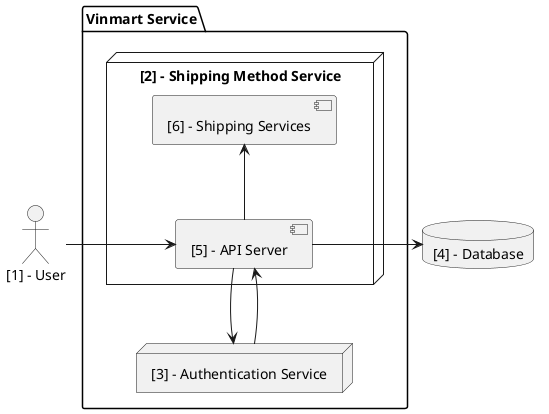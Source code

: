 @startuml

top to bottom direction

actor "[1] - User" as user
database "[4] - Database" as database

package "Vinmart Service" {
  node "[3] - Authentication Service" as authenticationService

  node "[2] - Shipping Method Service" {
    component "[5] - API Server" as apiServer
    component "[6] - Shipping Services" as shippingServices

    apiServer -up-> shippingServices
    apiServer -down-> authenticationService
  }

  authenticationService -down-> apiServer

  user -right-> apiServer
  apiServer -right-> database
}

@enduml
